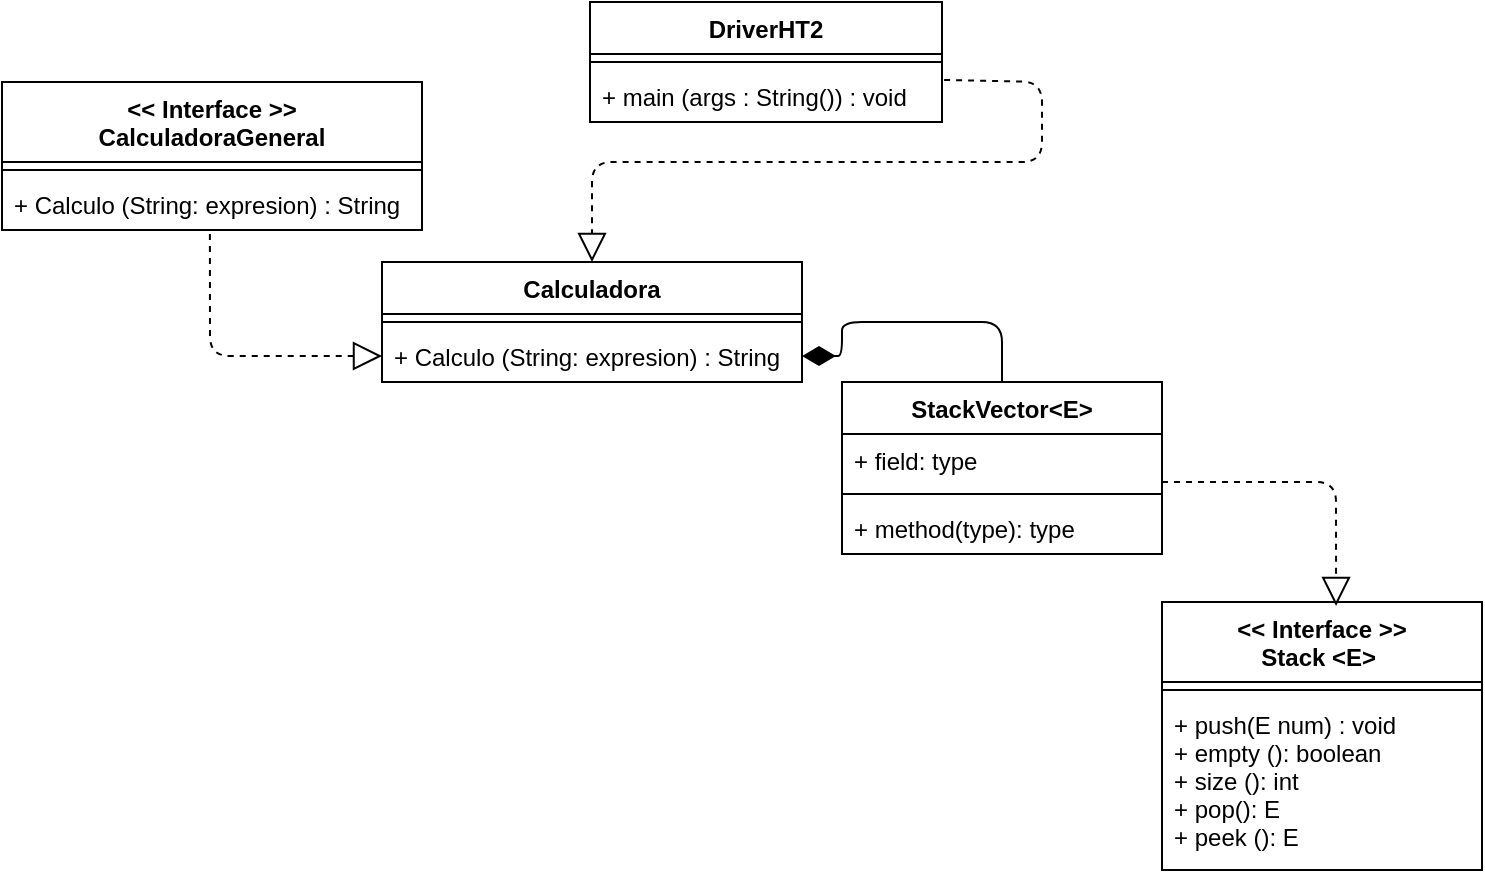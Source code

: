 <mxfile version="13.9.9" type="device"><diagram id="Gb5gdGTyDd7CyGqWPnUb" name="Page-1"><mxGraphModel dx="1182" dy="732" grid="1" gridSize="10" guides="1" tooltips="1" connect="1" arrows="1" fold="1" page="1" pageScale="1" pageWidth="827" pageHeight="1169" math="0" shadow="0"><root><mxCell id="0"/><mxCell id="1" parent="0"/><mxCell id="wNtHBD9AY5h594YgznBg-1" value="Calculadora" style="swimlane;fontStyle=1;align=center;verticalAlign=top;childLayout=stackLayout;horizontal=1;startSize=26;horizontalStack=0;resizeParent=1;resizeParentMax=0;resizeLast=0;collapsible=1;marginBottom=0;" vertex="1" parent="1"><mxGeometry x="230" y="210" width="210" height="60" as="geometry"/></mxCell><mxCell id="wNtHBD9AY5h594YgznBg-3" value="" style="line;strokeWidth=1;fillColor=none;align=left;verticalAlign=middle;spacingTop=-1;spacingLeft=3;spacingRight=3;rotatable=0;labelPosition=right;points=[];portConstraint=eastwest;" vertex="1" parent="wNtHBD9AY5h594YgznBg-1"><mxGeometry y="26" width="210" height="8" as="geometry"/></mxCell><mxCell id="wNtHBD9AY5h594YgznBg-4" value="+ Calculo (String: expresion) : String" style="text;strokeColor=none;fillColor=none;align=left;verticalAlign=top;spacingLeft=4;spacingRight=4;overflow=hidden;rotatable=0;points=[[0,0.5],[1,0.5]];portConstraint=eastwest;" vertex="1" parent="wNtHBD9AY5h594YgznBg-1"><mxGeometry y="34" width="210" height="26" as="geometry"/></mxCell><mxCell id="wNtHBD9AY5h594YgznBg-5" value="DriverHT2" style="swimlane;fontStyle=1;align=center;verticalAlign=top;childLayout=stackLayout;horizontal=1;startSize=26;horizontalStack=0;resizeParent=1;resizeParentMax=0;resizeLast=0;collapsible=1;marginBottom=0;" vertex="1" parent="1"><mxGeometry x="334" y="80" width="176" height="60" as="geometry"/></mxCell><mxCell id="wNtHBD9AY5h594YgznBg-7" value="" style="line;strokeWidth=1;fillColor=none;align=left;verticalAlign=middle;spacingTop=-1;spacingLeft=3;spacingRight=3;rotatable=0;labelPosition=right;points=[];portConstraint=eastwest;" vertex="1" parent="wNtHBD9AY5h594YgznBg-5"><mxGeometry y="26" width="176" height="8" as="geometry"/></mxCell><mxCell id="wNtHBD9AY5h594YgznBg-8" value="+ main (args : String()) : void" style="text;strokeColor=none;fillColor=none;align=left;verticalAlign=top;spacingLeft=4;spacingRight=4;overflow=hidden;rotatable=0;points=[[0,0.5],[1,0.5]];portConstraint=eastwest;" vertex="1" parent="wNtHBD9AY5h594YgznBg-5"><mxGeometry y="34" width="176" height="26" as="geometry"/></mxCell><mxCell id="wNtHBD9AY5h594YgznBg-9" value="StackVector&lt;E&gt;" style="swimlane;fontStyle=1;align=center;verticalAlign=top;childLayout=stackLayout;horizontal=1;startSize=26;horizontalStack=0;resizeParent=1;resizeParentMax=0;resizeLast=0;collapsible=1;marginBottom=0;" vertex="1" parent="1"><mxGeometry x="460" y="270" width="160" height="86" as="geometry"/></mxCell><mxCell id="wNtHBD9AY5h594YgznBg-10" value="+ field: type" style="text;strokeColor=none;fillColor=none;align=left;verticalAlign=top;spacingLeft=4;spacingRight=4;overflow=hidden;rotatable=0;points=[[0,0.5],[1,0.5]];portConstraint=eastwest;" vertex="1" parent="wNtHBD9AY5h594YgznBg-9"><mxGeometry y="26" width="160" height="26" as="geometry"/></mxCell><mxCell id="wNtHBD9AY5h594YgznBg-11" value="" style="line;strokeWidth=1;fillColor=none;align=left;verticalAlign=middle;spacingTop=-1;spacingLeft=3;spacingRight=3;rotatable=0;labelPosition=right;points=[];portConstraint=eastwest;" vertex="1" parent="wNtHBD9AY5h594YgznBg-9"><mxGeometry y="52" width="160" height="8" as="geometry"/></mxCell><mxCell id="wNtHBD9AY5h594YgznBg-12" value="+ method(type): type" style="text;strokeColor=none;fillColor=none;align=left;verticalAlign=top;spacingLeft=4;spacingRight=4;overflow=hidden;rotatable=0;points=[[0,0.5],[1,0.5]];portConstraint=eastwest;" vertex="1" parent="wNtHBD9AY5h594YgznBg-9"><mxGeometry y="60" width="160" height="26" as="geometry"/></mxCell><mxCell id="wNtHBD9AY5h594YgznBg-13" value="&lt;&lt; Interface &gt;&gt;&#10;Stack &lt;E&gt; " style="swimlane;fontStyle=1;align=center;verticalAlign=top;childLayout=stackLayout;horizontal=1;startSize=40;horizontalStack=0;resizeParent=1;resizeParentMax=0;resizeLast=0;collapsible=1;marginBottom=0;" vertex="1" parent="1"><mxGeometry x="620" y="380" width="160" height="134" as="geometry"/></mxCell><mxCell id="wNtHBD9AY5h594YgznBg-15" value="" style="line;strokeWidth=1;fillColor=none;align=left;verticalAlign=middle;spacingTop=-1;spacingLeft=3;spacingRight=3;rotatable=0;labelPosition=right;points=[];portConstraint=eastwest;" vertex="1" parent="wNtHBD9AY5h594YgznBg-13"><mxGeometry y="40" width="160" height="8" as="geometry"/></mxCell><mxCell id="wNtHBD9AY5h594YgznBg-16" value="+ push(E num) : void&#10;+ empty (): boolean&#10;+ size (): int&#10;+ pop(): E&#10;+ peek (): E" style="text;strokeColor=none;fillColor=none;align=left;verticalAlign=top;spacingLeft=4;spacingRight=4;overflow=hidden;rotatable=0;points=[[0,0.5],[1,0.5]];portConstraint=eastwest;" vertex="1" parent="wNtHBD9AY5h594YgznBg-13"><mxGeometry y="48" width="160" height="86" as="geometry"/></mxCell><mxCell id="wNtHBD9AY5h594YgznBg-17" value="&lt;&lt; Interface &gt;&gt;&#10;CalculadoraGeneral" style="swimlane;fontStyle=1;align=center;verticalAlign=top;childLayout=stackLayout;horizontal=1;startSize=40;horizontalStack=0;resizeParent=1;resizeParentMax=0;resizeLast=0;collapsible=1;marginBottom=0;" vertex="1" parent="1"><mxGeometry x="40" y="120" width="210" height="74" as="geometry"/></mxCell><mxCell id="wNtHBD9AY5h594YgznBg-19" value="" style="line;strokeWidth=1;fillColor=none;align=left;verticalAlign=middle;spacingTop=-1;spacingLeft=3;spacingRight=3;rotatable=0;labelPosition=right;points=[];portConstraint=eastwest;" vertex="1" parent="wNtHBD9AY5h594YgznBg-17"><mxGeometry y="40" width="210" height="8" as="geometry"/></mxCell><mxCell id="wNtHBD9AY5h594YgznBg-20" value="+ Calculo (String: expresion) : String" style="text;strokeColor=none;fillColor=none;align=left;verticalAlign=top;spacingLeft=4;spacingRight=4;overflow=hidden;rotatable=0;points=[[0,0.5],[1,0.5]];portConstraint=eastwest;" vertex="1" parent="wNtHBD9AY5h594YgznBg-17"><mxGeometry y="48" width="210" height="26" as="geometry"/></mxCell><mxCell id="wNtHBD9AY5h594YgznBg-21" value="" style="endArrow=block;dashed=1;endFill=0;endSize=12;html=1;entryX=0.544;entryY=0.015;entryDx=0;entryDy=0;entryPerimeter=0;" edge="1" parent="1" target="wNtHBD9AY5h594YgznBg-13"><mxGeometry width="160" relative="1" as="geometry"><mxPoint x="620" y="320" as="sourcePoint"/><mxPoint x="780" y="320" as="targetPoint"/><Array as="points"><mxPoint x="707" y="320"/></Array></mxGeometry></mxCell><mxCell id="wNtHBD9AY5h594YgznBg-22" value="" style="endArrow=block;dashed=1;endFill=0;endSize=12;html=1;entryX=0.5;entryY=0;entryDx=0;entryDy=0;exitX=1.006;exitY=0.192;exitDx=0;exitDy=0;exitPerimeter=0;" edge="1" parent="1" source="wNtHBD9AY5h594YgznBg-8" target="wNtHBD9AY5h594YgznBg-1"><mxGeometry width="160" relative="1" as="geometry"><mxPoint x="570" y="160" as="sourcePoint"/><mxPoint x="730" y="160" as="targetPoint"/><Array as="points"><mxPoint x="560" y="120"/><mxPoint x="560" y="160"/><mxPoint x="335" y="160"/></Array></mxGeometry></mxCell><mxCell id="wNtHBD9AY5h594YgznBg-23" value="" style="endArrow=block;dashed=1;endFill=0;endSize=12;html=1;entryX=0;entryY=0.5;entryDx=0;entryDy=0;exitX=0.495;exitY=1.077;exitDx=0;exitDy=0;exitPerimeter=0;" edge="1" parent="1" source="wNtHBD9AY5h594YgznBg-20" target="wNtHBD9AY5h594YgznBg-4"><mxGeometry width="160" relative="1" as="geometry"><mxPoint x="110" y="260" as="sourcePoint"/><mxPoint x="180" y="280" as="targetPoint"/><Array as="points"><mxPoint x="144" y="257"/></Array></mxGeometry></mxCell><mxCell id="wNtHBD9AY5h594YgznBg-24" value="1" style="endArrow=none;html=1;endSize=12;startArrow=diamondThin;startSize=14;startFill=1;edgeStyle=orthogonalEdgeStyle;align=left;verticalAlign=bottom;exitX=1;exitY=0.5;exitDx=0;exitDy=0;entryX=0.5;entryY=0;entryDx=0;entryDy=0;endFill=0;noLabel=1;fontColor=none;" edge="1" parent="1" source="wNtHBD9AY5h594YgznBg-4" target="wNtHBD9AY5h594YgznBg-9"><mxGeometry x="-1" y="3" relative="1" as="geometry"><mxPoint x="480" y="170" as="sourcePoint"/><mxPoint x="640" y="170" as="targetPoint"/><Array as="points"><mxPoint x="460" y="257"/><mxPoint x="460" y="240"/><mxPoint x="540" y="240"/></Array></mxGeometry></mxCell></root></mxGraphModel></diagram></mxfile>